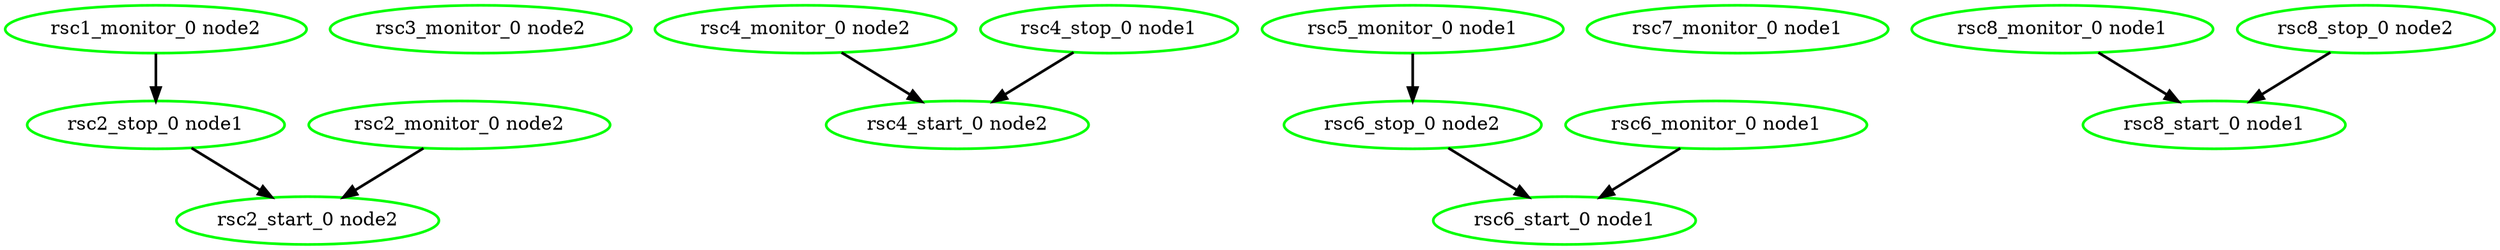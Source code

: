  digraph "g" {
"rsc1_monitor_0 node2" -> "rsc2_stop_0 node1" [ style = bold]
"rsc1_monitor_0 node2" [ style=bold color="green" fontcolor="black" ]
"rsc2_monitor_0 node2" -> "rsc2_start_0 node2" [ style = bold]
"rsc2_monitor_0 node2" [ style=bold color="green" fontcolor="black" ]
"rsc2_start_0 node2" [ style=bold color="green" fontcolor="black" ]
"rsc2_stop_0 node1" -> "rsc2_start_0 node2" [ style = bold]
"rsc2_stop_0 node1" [ style=bold color="green" fontcolor="black" ]
"rsc3_monitor_0 node2" [ style=bold color="green" fontcolor="black" ]
"rsc4_monitor_0 node2" -> "rsc4_start_0 node2" [ style = bold]
"rsc4_monitor_0 node2" [ style=bold color="green" fontcolor="black" ]
"rsc4_start_0 node2" [ style=bold color="green" fontcolor="black" ]
"rsc4_stop_0 node1" -> "rsc4_start_0 node2" [ style = bold]
"rsc4_stop_0 node1" [ style=bold color="green" fontcolor="black" ]
"rsc5_monitor_0 node1" -> "rsc6_stop_0 node2" [ style = bold]
"rsc5_monitor_0 node1" [ style=bold color="green" fontcolor="black" ]
"rsc6_monitor_0 node1" -> "rsc6_start_0 node1" [ style = bold]
"rsc6_monitor_0 node1" [ style=bold color="green" fontcolor="black" ]
"rsc6_start_0 node1" [ style=bold color="green" fontcolor="black" ]
"rsc6_stop_0 node2" -> "rsc6_start_0 node1" [ style = bold]
"rsc6_stop_0 node2" [ style=bold color="green" fontcolor="black" ]
"rsc7_monitor_0 node1" [ style=bold color="green" fontcolor="black" ]
"rsc8_monitor_0 node1" -> "rsc8_start_0 node1" [ style = bold]
"rsc8_monitor_0 node1" [ style=bold color="green" fontcolor="black" ]
"rsc8_start_0 node1" [ style=bold color="green" fontcolor="black" ]
"rsc8_stop_0 node2" -> "rsc8_start_0 node1" [ style = bold]
"rsc8_stop_0 node2" [ style=bold color="green" fontcolor="black" ]
}
